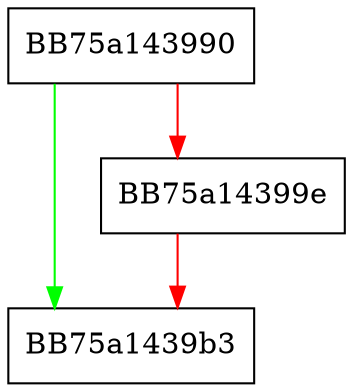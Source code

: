 digraph InitPtr {
  node [shape="box"];
  graph [splines=ortho];
  BB75a143990 -> BB75a1439b3 [color="green"];
  BB75a143990 -> BB75a14399e [color="red"];
  BB75a14399e -> BB75a1439b3 [color="red"];
}